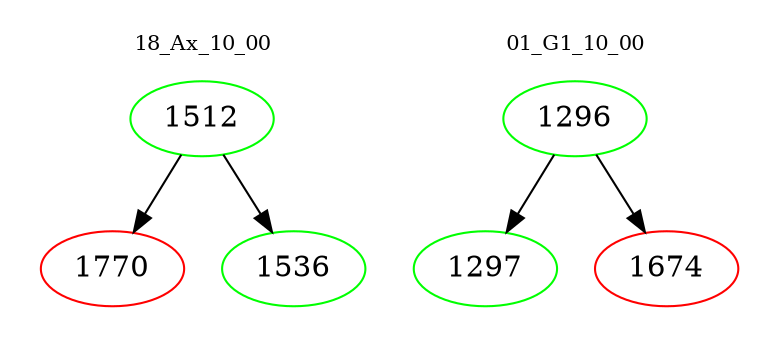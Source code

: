 digraph{
subgraph cluster_0 {
color = white
label = "18_Ax_10_00";
fontsize=10;
T0_1512 [label="1512", color="green"]
T0_1512 -> T0_1770 [color="black"]
T0_1770 [label="1770", color="red"]
T0_1512 -> T0_1536 [color="black"]
T0_1536 [label="1536", color="green"]
}
subgraph cluster_1 {
color = white
label = "01_G1_10_00";
fontsize=10;
T1_1296 [label="1296", color="green"]
T1_1296 -> T1_1297 [color="black"]
T1_1297 [label="1297", color="green"]
T1_1296 -> T1_1674 [color="black"]
T1_1674 [label="1674", color="red"]
}
}
